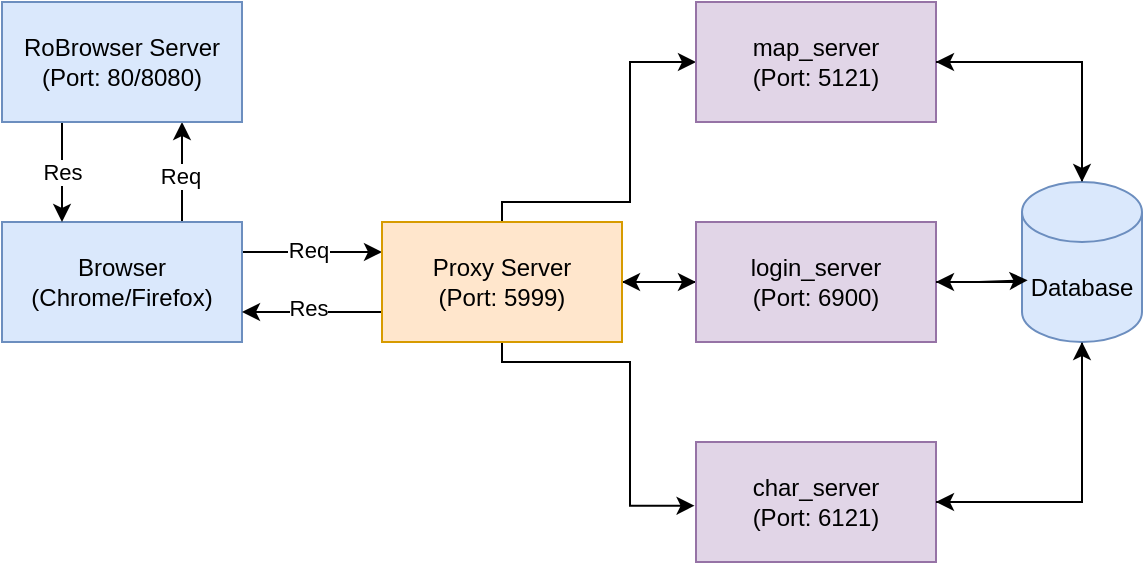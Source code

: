 <mxfile version="22.1.8" type="device">
  <diagram name="Página-1" id="tIl6muczCwVieNHmSgky">
    <mxGraphModel dx="925" dy="481" grid="1" gridSize="10" guides="1" tooltips="1" connect="1" arrows="1" fold="1" page="1" pageScale="1" pageWidth="827" pageHeight="1169" math="0" shadow="0">
      <root>
        <mxCell id="0" />
        <mxCell id="1" parent="0" />
        <mxCell id="eDEFyAuA9Izcxxq1QYmQ-42" style="edgeStyle=orthogonalEdgeStyle;rounded=0;orthogonalLoop=1;jettySize=auto;html=1;entryX=0;entryY=0.25;entryDx=0;entryDy=0;" edge="1" parent="1" source="eDEFyAuA9Izcxxq1QYmQ-3" target="eDEFyAuA9Izcxxq1QYmQ-4">
          <mxGeometry relative="1" as="geometry">
            <Array as="points">
              <mxPoint x="320" y="345" />
              <mxPoint x="320" y="345" />
            </Array>
          </mxGeometry>
        </mxCell>
        <mxCell id="eDEFyAuA9Izcxxq1QYmQ-44" value="Req" style="edgeLabel;html=1;align=center;verticalAlign=middle;resizable=0;points=[];" vertex="1" connectable="0" parent="eDEFyAuA9Izcxxq1QYmQ-42">
          <mxGeometry x="-0.075" y="1" relative="1" as="geometry">
            <mxPoint as="offset" />
          </mxGeometry>
        </mxCell>
        <mxCell id="eDEFyAuA9Izcxxq1QYmQ-49" value="" style="edgeStyle=orthogonalEdgeStyle;rounded=0;orthogonalLoop=1;jettySize=auto;html=1;" edge="1" parent="1" source="eDEFyAuA9Izcxxq1QYmQ-3" target="eDEFyAuA9Izcxxq1QYmQ-32">
          <mxGeometry relative="1" as="geometry">
            <Array as="points">
              <mxPoint x="280" y="300" />
              <mxPoint x="280" y="300" />
            </Array>
          </mxGeometry>
        </mxCell>
        <mxCell id="eDEFyAuA9Izcxxq1QYmQ-51" value="Req" style="edgeLabel;html=1;align=center;verticalAlign=middle;resizable=0;points=[];" vertex="1" connectable="0" parent="eDEFyAuA9Izcxxq1QYmQ-49">
          <mxGeometry x="-0.07" y="1" relative="1" as="geometry">
            <mxPoint as="offset" />
          </mxGeometry>
        </mxCell>
        <mxCell id="eDEFyAuA9Izcxxq1QYmQ-3" value="&lt;div&gt;Browser&lt;/div&gt;&lt;div&gt;(Chrome/Firefox)&lt;br&gt;&lt;/div&gt;" style="rounded=0;whiteSpace=wrap;html=1;fillColor=#dae8fc;strokeColor=#6c8ebf;" vertex="1" parent="1">
          <mxGeometry x="190" y="330" width="120" height="60" as="geometry" />
        </mxCell>
        <mxCell id="eDEFyAuA9Izcxxq1QYmQ-20" style="edgeStyle=orthogonalEdgeStyle;rounded=0;orthogonalLoop=1;jettySize=auto;html=1;entryX=0;entryY=0.5;entryDx=0;entryDy=0;exitX=0.25;exitY=0;exitDx=0;exitDy=0;" edge="1" parent="1" source="eDEFyAuA9Izcxxq1QYmQ-4" target="eDEFyAuA9Izcxxq1QYmQ-12">
          <mxGeometry relative="1" as="geometry">
            <mxPoint x="411" y="330" as="sourcePoint" />
            <Array as="points">
              <mxPoint x="440" y="330" />
              <mxPoint x="440" y="320" />
              <mxPoint x="504" y="320" />
              <mxPoint x="504" y="250" />
            </Array>
          </mxGeometry>
        </mxCell>
        <mxCell id="eDEFyAuA9Izcxxq1QYmQ-22" style="edgeStyle=orthogonalEdgeStyle;rounded=0;orthogonalLoop=1;jettySize=auto;html=1;entryX=0;entryY=0.5;entryDx=0;entryDy=0;" edge="1" parent="1" source="eDEFyAuA9Izcxxq1QYmQ-4" target="eDEFyAuA9Izcxxq1QYmQ-18">
          <mxGeometry relative="1" as="geometry">
            <mxPoint x="471" y="360" as="sourcePoint" />
          </mxGeometry>
        </mxCell>
        <mxCell id="eDEFyAuA9Izcxxq1QYmQ-12" value="&lt;div&gt;map_server&lt;/div&gt;&lt;div&gt;(Port: 5121)&lt;br&gt;&lt;/div&gt;" style="rounded=0;whiteSpace=wrap;html=1;fillColor=#e1d5e7;strokeColor=#9673a6;" vertex="1" parent="1">
          <mxGeometry x="537" y="220" width="120" height="60" as="geometry" />
        </mxCell>
        <mxCell id="eDEFyAuA9Izcxxq1QYmQ-28" style="edgeStyle=orthogonalEdgeStyle;rounded=0;orthogonalLoop=1;jettySize=auto;html=1;entryX=1;entryY=0.5;entryDx=0;entryDy=0;" edge="1" parent="1" source="eDEFyAuA9Izcxxq1QYmQ-16" target="eDEFyAuA9Izcxxq1QYmQ-19">
          <mxGeometry relative="1" as="geometry">
            <Array as="points">
              <mxPoint x="730" y="470" />
            </Array>
          </mxGeometry>
        </mxCell>
        <mxCell id="eDEFyAuA9Izcxxq1QYmQ-29" style="edgeStyle=orthogonalEdgeStyle;rounded=0;orthogonalLoop=1;jettySize=auto;html=1;entryX=1;entryY=0.5;entryDx=0;entryDy=0;" edge="1" parent="1" source="eDEFyAuA9Izcxxq1QYmQ-16" target="eDEFyAuA9Izcxxq1QYmQ-12">
          <mxGeometry relative="1" as="geometry">
            <Array as="points">
              <mxPoint x="730" y="250" />
            </Array>
          </mxGeometry>
        </mxCell>
        <mxCell id="eDEFyAuA9Izcxxq1QYmQ-30" style="edgeStyle=orthogonalEdgeStyle;rounded=0;orthogonalLoop=1;jettySize=auto;html=1;" edge="1" parent="1" source="eDEFyAuA9Izcxxq1QYmQ-16">
          <mxGeometry relative="1" as="geometry">
            <mxPoint x="657.0" y="360.0" as="targetPoint" />
            <Array as="points">
              <mxPoint x="737" y="360" />
              <mxPoint x="737" y="360" />
            </Array>
          </mxGeometry>
        </mxCell>
        <mxCell id="eDEFyAuA9Izcxxq1QYmQ-16" value="Database" style="shape=cylinder3;whiteSpace=wrap;html=1;boundedLbl=1;backgroundOutline=1;size=15;fillColor=#dae8fc;strokeColor=#6c8ebf;" vertex="1" parent="1">
          <mxGeometry x="700" y="310" width="60" height="80" as="geometry" />
        </mxCell>
        <mxCell id="eDEFyAuA9Izcxxq1QYmQ-31" style="edgeStyle=orthogonalEdgeStyle;rounded=0;orthogonalLoop=1;jettySize=auto;html=1;" edge="1" parent="1" source="eDEFyAuA9Izcxxq1QYmQ-18" target="eDEFyAuA9Izcxxq1QYmQ-4">
          <mxGeometry relative="1" as="geometry" />
        </mxCell>
        <mxCell id="eDEFyAuA9Izcxxq1QYmQ-18" value="login_server&lt;br&gt;(Port: 6900)" style="rounded=0;whiteSpace=wrap;html=1;fillColor=#e1d5e7;strokeColor=#9673a6;" vertex="1" parent="1">
          <mxGeometry x="537" y="330" width="120" height="60" as="geometry" />
        </mxCell>
        <mxCell id="eDEFyAuA9Izcxxq1QYmQ-19" value="char_server&lt;br&gt;(Port: 6121)" style="rounded=0;whiteSpace=wrap;html=1;fillColor=#e1d5e7;strokeColor=#9673a6;" vertex="1" parent="1">
          <mxGeometry x="537" y="440" width="120" height="60" as="geometry" />
        </mxCell>
        <mxCell id="eDEFyAuA9Izcxxq1QYmQ-21" style="edgeStyle=orthogonalEdgeStyle;rounded=0;orthogonalLoop=1;jettySize=auto;html=1;entryX=-0.006;entryY=0.531;entryDx=0;entryDy=0;entryPerimeter=0;exitX=0.339;exitY=0.928;exitDx=0;exitDy=0;exitPerimeter=0;" edge="1" parent="1" source="eDEFyAuA9Izcxxq1QYmQ-4" target="eDEFyAuA9Izcxxq1QYmQ-19">
          <mxGeometry relative="1" as="geometry">
            <mxPoint x="411" y="390" as="sourcePoint" />
            <Array as="points">
              <mxPoint x="440" y="386" />
              <mxPoint x="440" y="400" />
              <mxPoint x="504" y="400" />
              <mxPoint x="504" y="472" />
            </Array>
          </mxGeometry>
        </mxCell>
        <mxCell id="eDEFyAuA9Izcxxq1QYmQ-23" style="edgeStyle=orthogonalEdgeStyle;rounded=0;orthogonalLoop=1;jettySize=auto;html=1;entryX=0.5;entryY=0;entryDx=0;entryDy=0;entryPerimeter=0;" edge="1" parent="1" source="eDEFyAuA9Izcxxq1QYmQ-12" target="eDEFyAuA9Izcxxq1QYmQ-16">
          <mxGeometry relative="1" as="geometry" />
        </mxCell>
        <mxCell id="eDEFyAuA9Izcxxq1QYmQ-24" style="edgeStyle=orthogonalEdgeStyle;rounded=0;orthogonalLoop=1;jettySize=auto;html=1;entryX=0.047;entryY=0.614;entryDx=0;entryDy=0;entryPerimeter=0;" edge="1" parent="1" source="eDEFyAuA9Izcxxq1QYmQ-18" target="eDEFyAuA9Izcxxq1QYmQ-16">
          <mxGeometry relative="1" as="geometry">
            <mxPoint x="747" y="360" as="targetPoint" />
          </mxGeometry>
        </mxCell>
        <mxCell id="eDEFyAuA9Izcxxq1QYmQ-25" style="edgeStyle=orthogonalEdgeStyle;rounded=0;orthogonalLoop=1;jettySize=auto;html=1;entryX=0.5;entryY=1;entryDx=0;entryDy=0;entryPerimeter=0;" edge="1" parent="1" source="eDEFyAuA9Izcxxq1QYmQ-19" target="eDEFyAuA9Izcxxq1QYmQ-16">
          <mxGeometry relative="1" as="geometry" />
        </mxCell>
        <mxCell id="eDEFyAuA9Izcxxq1QYmQ-50" value="" style="edgeStyle=orthogonalEdgeStyle;rounded=0;orthogonalLoop=1;jettySize=auto;html=1;" edge="1" parent="1" source="eDEFyAuA9Izcxxq1QYmQ-32" target="eDEFyAuA9Izcxxq1QYmQ-3">
          <mxGeometry relative="1" as="geometry">
            <Array as="points">
              <mxPoint x="220" y="300" />
              <mxPoint x="220" y="300" />
            </Array>
          </mxGeometry>
        </mxCell>
        <mxCell id="eDEFyAuA9Izcxxq1QYmQ-52" value="Res" style="edgeLabel;html=1;align=center;verticalAlign=middle;resizable=0;points=[];" vertex="1" connectable="0" parent="eDEFyAuA9Izcxxq1QYmQ-50">
          <mxGeometry x="-0.111" relative="1" as="geometry">
            <mxPoint y="3" as="offset" />
          </mxGeometry>
        </mxCell>
        <mxCell id="eDEFyAuA9Izcxxq1QYmQ-32" value="RoBrowser Server&lt;br&gt;(Port: 80/8080)" style="rounded=0;whiteSpace=wrap;html=1;fillColor=#dae8fc;strokeColor=#6c8ebf;" vertex="1" parent="1">
          <mxGeometry x="190" y="220" width="120" height="60" as="geometry" />
        </mxCell>
        <mxCell id="eDEFyAuA9Izcxxq1QYmQ-43" style="edgeStyle=orthogonalEdgeStyle;rounded=0;orthogonalLoop=1;jettySize=auto;html=1;entryX=1;entryY=0.75;entryDx=0;entryDy=0;" edge="1" parent="1" source="eDEFyAuA9Izcxxq1QYmQ-4" target="eDEFyAuA9Izcxxq1QYmQ-3">
          <mxGeometry relative="1" as="geometry">
            <Array as="points">
              <mxPoint x="360" y="375" />
              <mxPoint x="360" y="375" />
            </Array>
          </mxGeometry>
        </mxCell>
        <mxCell id="eDEFyAuA9Izcxxq1QYmQ-45" value="Res" style="edgeLabel;html=1;align=center;verticalAlign=middle;resizable=0;points=[];" vertex="1" connectable="0" parent="eDEFyAuA9Izcxxq1QYmQ-43">
          <mxGeometry x="0.229" y="1" relative="1" as="geometry">
            <mxPoint x="6" y="-3" as="offset" />
          </mxGeometry>
        </mxCell>
        <mxCell id="eDEFyAuA9Izcxxq1QYmQ-4" value="Proxy Server&lt;br&gt;(Port: 5999)" style="rounded=0;whiteSpace=wrap;html=1;fillColor=#ffe6cc;strokeColor=#d79b00;" vertex="1" parent="1">
          <mxGeometry x="380" y="330" width="120" height="60" as="geometry" />
        </mxCell>
      </root>
    </mxGraphModel>
  </diagram>
</mxfile>
